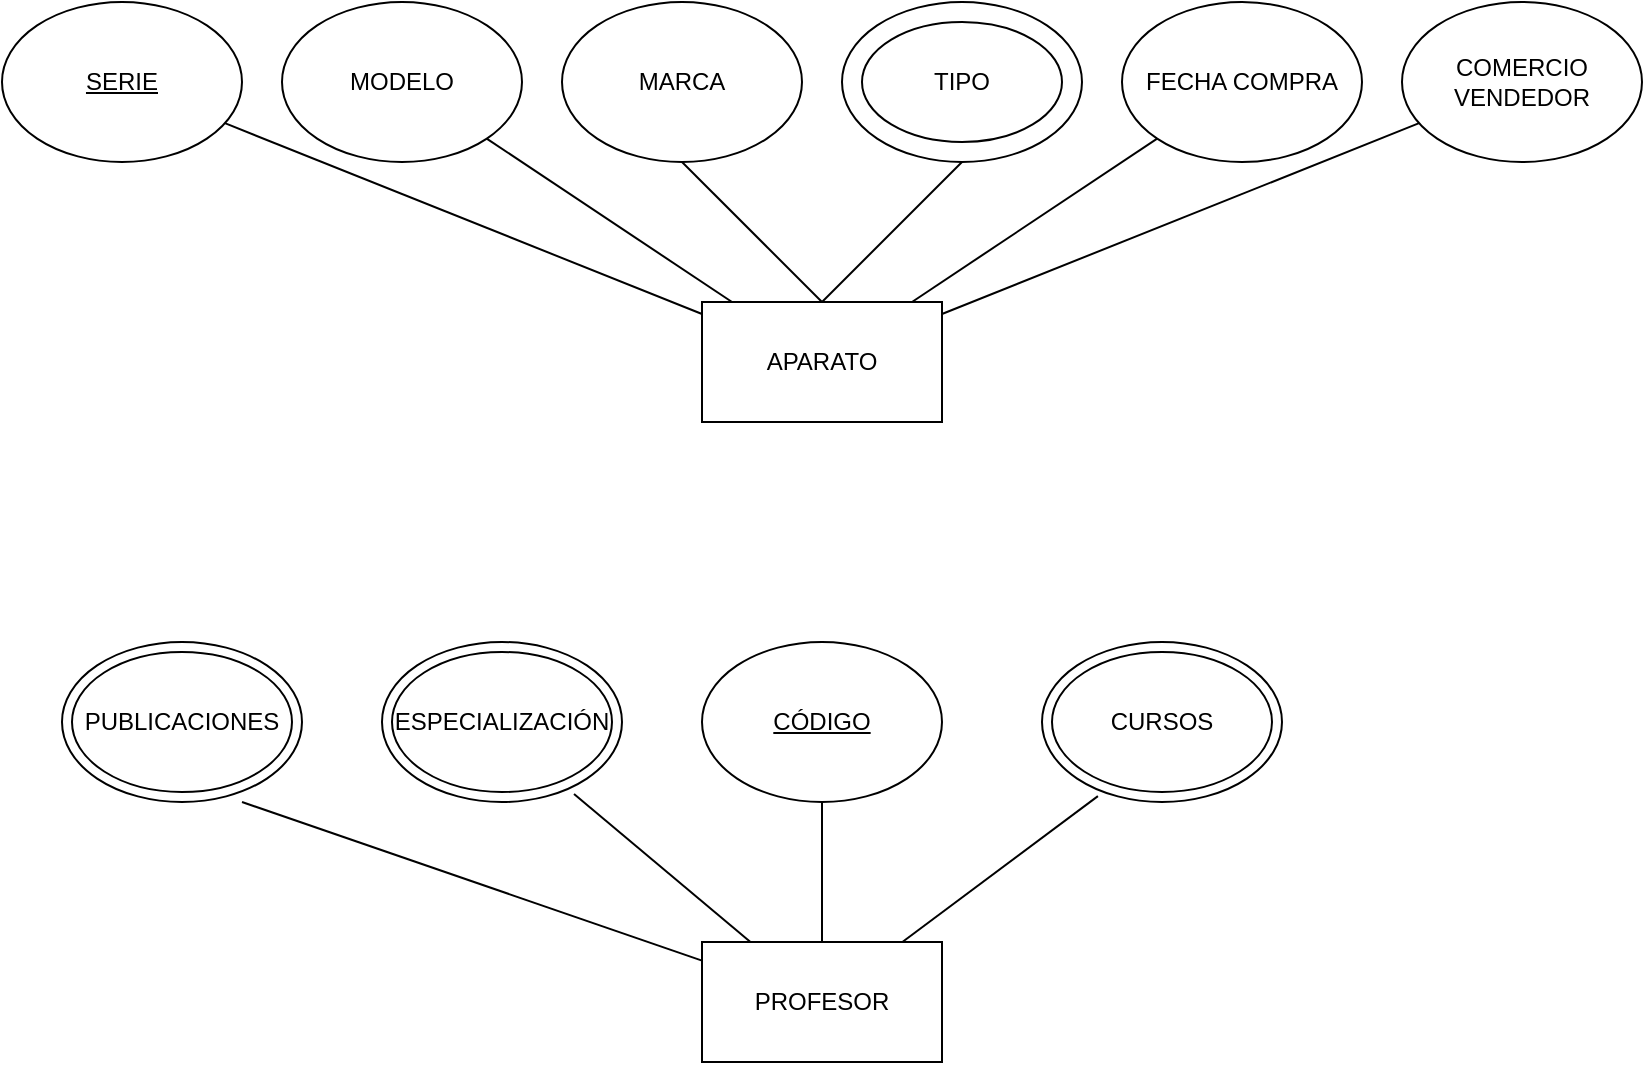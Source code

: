 <mxfile version="20.0.4" type="github">
  <diagram id="vAebxS3UM6LQ19YHtOK3" name="Page-1">
    <mxGraphModel dx="868" dy="425" grid="1" gridSize="10" guides="1" tooltips="1" connect="1" arrows="1" fold="1" page="1" pageScale="1" pageWidth="827" pageHeight="1169" math="0" shadow="0">
      <root>
        <mxCell id="0" />
        <mxCell id="1" parent="0" />
        <mxCell id="7UsnzDe4b1MfK3M5bKmA-1" value="APARATO" style="rounded=0;whiteSpace=wrap;html=1;" vertex="1" parent="1">
          <mxGeometry x="350" y="190" width="120" height="60" as="geometry" />
        </mxCell>
        <mxCell id="7UsnzDe4b1MfK3M5bKmA-3" value="COMERCIO VENDEDOR" style="ellipse;whiteSpace=wrap;html=1;" vertex="1" parent="1">
          <mxGeometry x="700" y="40" width="120" height="80" as="geometry" />
        </mxCell>
        <mxCell id="7UsnzDe4b1MfK3M5bKmA-4" value="&lt;u&gt;SERIE&lt;/u&gt;" style="ellipse;whiteSpace=wrap;html=1;" vertex="1" parent="1">
          <mxGeometry y="40" width="120" height="80" as="geometry" />
        </mxCell>
        <mxCell id="7UsnzDe4b1MfK3M5bKmA-5" value="MODELO" style="ellipse;whiteSpace=wrap;html=1;" vertex="1" parent="1">
          <mxGeometry x="140" y="40" width="120" height="80" as="geometry" />
        </mxCell>
        <mxCell id="7UsnzDe4b1MfK3M5bKmA-6" value="MARCA" style="ellipse;whiteSpace=wrap;html=1;" vertex="1" parent="1">
          <mxGeometry x="280" y="40" width="120" height="80" as="geometry" />
        </mxCell>
        <mxCell id="7UsnzDe4b1MfK3M5bKmA-7" value="FECHA COMPRA" style="ellipse;whiteSpace=wrap;html=1;" vertex="1" parent="1">
          <mxGeometry x="560" y="40" width="120" height="80" as="geometry" />
        </mxCell>
        <mxCell id="7UsnzDe4b1MfK3M5bKmA-8" value="" style="ellipse;whiteSpace=wrap;html=1;" vertex="1" parent="1">
          <mxGeometry x="420" y="40" width="120" height="80" as="geometry" />
        </mxCell>
        <mxCell id="7UsnzDe4b1MfK3M5bKmA-9" value="TIPO" style="ellipse;whiteSpace=wrap;html=1;" vertex="1" parent="1">
          <mxGeometry x="430" y="50" width="100" height="60" as="geometry" />
        </mxCell>
        <mxCell id="7UsnzDe4b1MfK3M5bKmA-10" value="" style="endArrow=none;html=1;rounded=0;entryX=0.5;entryY=0;entryDx=0;entryDy=0;exitX=0.5;exitY=1;exitDx=0;exitDy=0;" edge="1" parent="1" source="7UsnzDe4b1MfK3M5bKmA-6" target="7UsnzDe4b1MfK3M5bKmA-1">
          <mxGeometry width="50" height="50" relative="1" as="geometry">
            <mxPoint x="390" y="70" as="sourcePoint" />
            <mxPoint x="440" y="20" as="targetPoint" />
          </mxGeometry>
        </mxCell>
        <mxCell id="7UsnzDe4b1MfK3M5bKmA-11" value="" style="endArrow=none;html=1;rounded=0;" edge="1" parent="1" source="7UsnzDe4b1MfK3M5bKmA-5" target="7UsnzDe4b1MfK3M5bKmA-1">
          <mxGeometry width="50" height="50" relative="1" as="geometry">
            <mxPoint x="373.433" y="126.823" as="sourcePoint" />
            <mxPoint x="420" y="200" as="targetPoint" />
          </mxGeometry>
        </mxCell>
        <mxCell id="7UsnzDe4b1MfK3M5bKmA-13" value="" style="endArrow=none;html=1;rounded=0;" edge="1" parent="1" source="7UsnzDe4b1MfK3M5bKmA-3" target="7UsnzDe4b1MfK3M5bKmA-1">
          <mxGeometry width="50" height="50" relative="1" as="geometry">
            <mxPoint x="252.426" y="118.284" as="sourcePoint" />
            <mxPoint x="375" y="200" as="targetPoint" />
          </mxGeometry>
        </mxCell>
        <mxCell id="7UsnzDe4b1MfK3M5bKmA-14" value="" style="endArrow=none;html=1;rounded=0;" edge="1" parent="1" source="7UsnzDe4b1MfK3M5bKmA-7" target="7UsnzDe4b1MfK3M5bKmA-1">
          <mxGeometry width="50" height="50" relative="1" as="geometry">
            <mxPoint x="262.426" y="128.284" as="sourcePoint" />
            <mxPoint x="385" y="210" as="targetPoint" />
          </mxGeometry>
        </mxCell>
        <mxCell id="7UsnzDe4b1MfK3M5bKmA-16" value="" style="endArrow=none;html=1;rounded=0;" edge="1" parent="1" source="7UsnzDe4b1MfK3M5bKmA-4" target="7UsnzDe4b1MfK3M5bKmA-1">
          <mxGeometry width="50" height="50" relative="1" as="geometry">
            <mxPoint x="282.426" y="148.284" as="sourcePoint" />
            <mxPoint x="405" y="230" as="targetPoint" />
          </mxGeometry>
        </mxCell>
        <mxCell id="7UsnzDe4b1MfK3M5bKmA-17" value="" style="endArrow=none;html=1;rounded=0;exitX=0.5;exitY=1;exitDx=0;exitDy=0;entryX=0.5;entryY=0;entryDx=0;entryDy=0;" edge="1" parent="1" source="7UsnzDe4b1MfK3M5bKmA-8" target="7UsnzDe4b1MfK3M5bKmA-1">
          <mxGeometry width="50" height="50" relative="1" as="geometry">
            <mxPoint x="587.574" y="118.284" as="sourcePoint" />
            <mxPoint x="465" y="200" as="targetPoint" />
          </mxGeometry>
        </mxCell>
        <mxCell id="7UsnzDe4b1MfK3M5bKmA-18" value="PROFESOR" style="rounded=0;whiteSpace=wrap;html=1;" vertex="1" parent="1">
          <mxGeometry x="350" y="510" width="120" height="60" as="geometry" />
        </mxCell>
        <mxCell id="7UsnzDe4b1MfK3M5bKmA-19" value="&lt;u&gt;CÓDIGO&lt;/u&gt;" style="ellipse;whiteSpace=wrap;html=1;" vertex="1" parent="1">
          <mxGeometry x="350" y="360" width="120" height="80" as="geometry" />
        </mxCell>
        <mxCell id="7UsnzDe4b1MfK3M5bKmA-21" value="" style="ellipse;whiteSpace=wrap;html=1;" vertex="1" parent="1">
          <mxGeometry x="190" y="360" width="120" height="80" as="geometry" />
        </mxCell>
        <mxCell id="7UsnzDe4b1MfK3M5bKmA-22" value="ESPECIALIZACIÓN" style="ellipse;whiteSpace=wrap;html=1;" vertex="1" parent="1">
          <mxGeometry x="195" y="365" width="110" height="70" as="geometry" />
        </mxCell>
        <mxCell id="7UsnzDe4b1MfK3M5bKmA-23" value="" style="ellipse;whiteSpace=wrap;html=1;" vertex="1" parent="1">
          <mxGeometry x="520" y="360" width="120" height="80" as="geometry" />
        </mxCell>
        <mxCell id="7UsnzDe4b1MfK3M5bKmA-24" value="CURSOS" style="ellipse;whiteSpace=wrap;html=1;" vertex="1" parent="1">
          <mxGeometry x="525" y="365" width="110" height="70" as="geometry" />
        </mxCell>
        <mxCell id="7UsnzDe4b1MfK3M5bKmA-25" value="" style="ellipse;whiteSpace=wrap;html=1;" vertex="1" parent="1">
          <mxGeometry x="30" y="360" width="120" height="80" as="geometry" />
        </mxCell>
        <mxCell id="7UsnzDe4b1MfK3M5bKmA-26" value="PUBLICACIONES" style="ellipse;whiteSpace=wrap;html=1;" vertex="1" parent="1">
          <mxGeometry x="35" y="365" width="110" height="70" as="geometry" />
        </mxCell>
        <mxCell id="7UsnzDe4b1MfK3M5bKmA-27" value="" style="endArrow=none;html=1;rounded=0;entryX=0.75;entryY=1;entryDx=0;entryDy=0;entryPerimeter=0;" edge="1" parent="1" source="7UsnzDe4b1MfK3M5bKmA-18" target="7UsnzDe4b1MfK3M5bKmA-25">
          <mxGeometry width="50" height="50" relative="1" as="geometry">
            <mxPoint x="390" y="390" as="sourcePoint" />
            <mxPoint x="440" y="340" as="targetPoint" />
          </mxGeometry>
        </mxCell>
        <mxCell id="7UsnzDe4b1MfK3M5bKmA-28" value="" style="endArrow=none;html=1;rounded=0;entryX=0.8;entryY=0.95;entryDx=0;entryDy=0;entryPerimeter=0;" edge="1" parent="1" source="7UsnzDe4b1MfK3M5bKmA-18" target="7UsnzDe4b1MfK3M5bKmA-21">
          <mxGeometry width="50" height="50" relative="1" as="geometry">
            <mxPoint x="400" y="400" as="sourcePoint" />
            <mxPoint x="450" y="350" as="targetPoint" />
          </mxGeometry>
        </mxCell>
        <mxCell id="7UsnzDe4b1MfK3M5bKmA-29" value="" style="endArrow=none;html=1;rounded=0;" edge="1" parent="1" source="7UsnzDe4b1MfK3M5bKmA-18" target="7UsnzDe4b1MfK3M5bKmA-19">
          <mxGeometry width="50" height="50" relative="1" as="geometry">
            <mxPoint x="410" y="410" as="sourcePoint" />
            <mxPoint x="450" y="400" as="targetPoint" />
          </mxGeometry>
        </mxCell>
        <mxCell id="7UsnzDe4b1MfK3M5bKmA-30" value="" style="endArrow=none;html=1;rounded=0;entryX=0.233;entryY=0.963;entryDx=0;entryDy=0;entryPerimeter=0;" edge="1" parent="1" source="7UsnzDe4b1MfK3M5bKmA-18" target="7UsnzDe4b1MfK3M5bKmA-23">
          <mxGeometry width="50" height="50" relative="1" as="geometry">
            <mxPoint x="420" y="420" as="sourcePoint" />
            <mxPoint x="470" y="370" as="targetPoint" />
          </mxGeometry>
        </mxCell>
      </root>
    </mxGraphModel>
  </diagram>
</mxfile>
